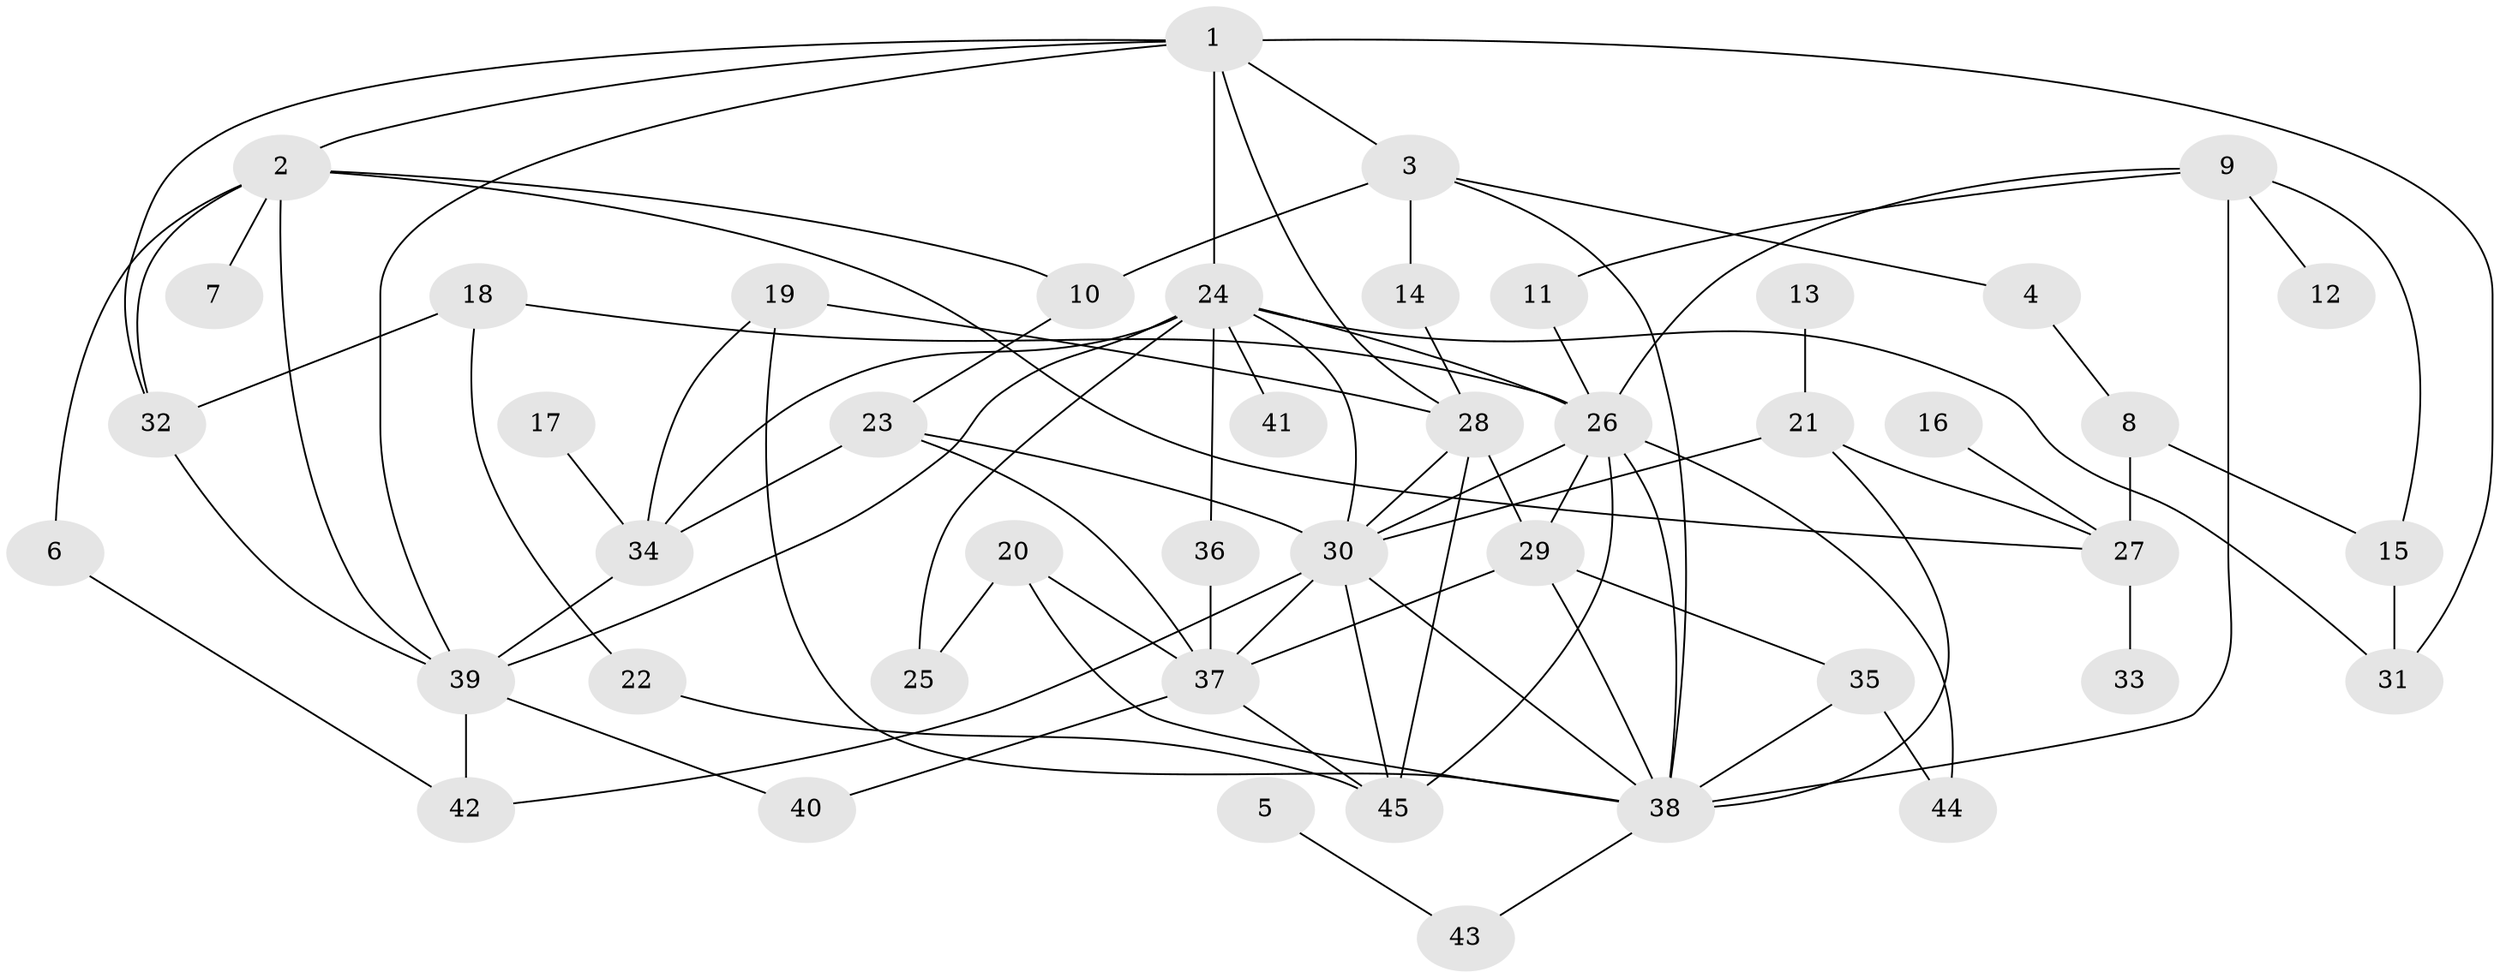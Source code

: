 // original degree distribution, {5: 0.1, 7: 0.022222222222222223, 6: 0.044444444444444446, 2: 0.3, 3: 0.2222222222222222, 4: 0.12222222222222222, 1: 0.18888888888888888}
// Generated by graph-tools (version 1.1) at 2025/49/03/09/25 03:49:24]
// undirected, 45 vertices, 84 edges
graph export_dot {
graph [start="1"]
  node [color=gray90,style=filled];
  1;
  2;
  3;
  4;
  5;
  6;
  7;
  8;
  9;
  10;
  11;
  12;
  13;
  14;
  15;
  16;
  17;
  18;
  19;
  20;
  21;
  22;
  23;
  24;
  25;
  26;
  27;
  28;
  29;
  30;
  31;
  32;
  33;
  34;
  35;
  36;
  37;
  38;
  39;
  40;
  41;
  42;
  43;
  44;
  45;
  1 -- 2 [weight=1.0];
  1 -- 3 [weight=1.0];
  1 -- 24 [weight=1.0];
  1 -- 28 [weight=1.0];
  1 -- 31 [weight=1.0];
  1 -- 32 [weight=1.0];
  1 -- 39 [weight=1.0];
  2 -- 6 [weight=1.0];
  2 -- 7 [weight=1.0];
  2 -- 10 [weight=1.0];
  2 -- 27 [weight=1.0];
  2 -- 32 [weight=1.0];
  2 -- 39 [weight=1.0];
  3 -- 4 [weight=1.0];
  3 -- 10 [weight=1.0];
  3 -- 14 [weight=1.0];
  3 -- 38 [weight=1.0];
  4 -- 8 [weight=1.0];
  5 -- 43 [weight=1.0];
  6 -- 42 [weight=1.0];
  8 -- 15 [weight=1.0];
  8 -- 27 [weight=1.0];
  9 -- 11 [weight=1.0];
  9 -- 12 [weight=1.0];
  9 -- 15 [weight=1.0];
  9 -- 26 [weight=1.0];
  9 -- 38 [weight=1.0];
  10 -- 23 [weight=1.0];
  11 -- 26 [weight=1.0];
  13 -- 21 [weight=1.0];
  14 -- 28 [weight=1.0];
  15 -- 31 [weight=1.0];
  16 -- 27 [weight=1.0];
  17 -- 34 [weight=1.0];
  18 -- 22 [weight=1.0];
  18 -- 26 [weight=1.0];
  18 -- 32 [weight=1.0];
  19 -- 28 [weight=1.0];
  19 -- 34 [weight=1.0];
  19 -- 38 [weight=1.0];
  20 -- 25 [weight=1.0];
  20 -- 37 [weight=1.0];
  20 -- 38 [weight=1.0];
  21 -- 27 [weight=1.0];
  21 -- 30 [weight=1.0];
  21 -- 38 [weight=1.0];
  22 -- 45 [weight=1.0];
  23 -- 30 [weight=1.0];
  23 -- 34 [weight=1.0];
  23 -- 37 [weight=1.0];
  24 -- 25 [weight=1.0];
  24 -- 26 [weight=1.0];
  24 -- 30 [weight=1.0];
  24 -- 31 [weight=1.0];
  24 -- 34 [weight=1.0];
  24 -- 36 [weight=1.0];
  24 -- 39 [weight=1.0];
  24 -- 41 [weight=1.0];
  26 -- 29 [weight=1.0];
  26 -- 30 [weight=1.0];
  26 -- 38 [weight=1.0];
  26 -- 44 [weight=1.0];
  26 -- 45 [weight=1.0];
  27 -- 33 [weight=1.0];
  28 -- 29 [weight=1.0];
  28 -- 30 [weight=1.0];
  28 -- 45 [weight=1.0];
  29 -- 35 [weight=1.0];
  29 -- 37 [weight=1.0];
  29 -- 38 [weight=1.0];
  30 -- 37 [weight=1.0];
  30 -- 38 [weight=1.0];
  30 -- 42 [weight=1.0];
  30 -- 45 [weight=1.0];
  32 -- 39 [weight=1.0];
  34 -- 39 [weight=1.0];
  35 -- 38 [weight=1.0];
  35 -- 44 [weight=1.0];
  36 -- 37 [weight=1.0];
  37 -- 40 [weight=1.0];
  37 -- 45 [weight=1.0];
  38 -- 43 [weight=1.0];
  39 -- 40 [weight=1.0];
  39 -- 42 [weight=1.0];
}
